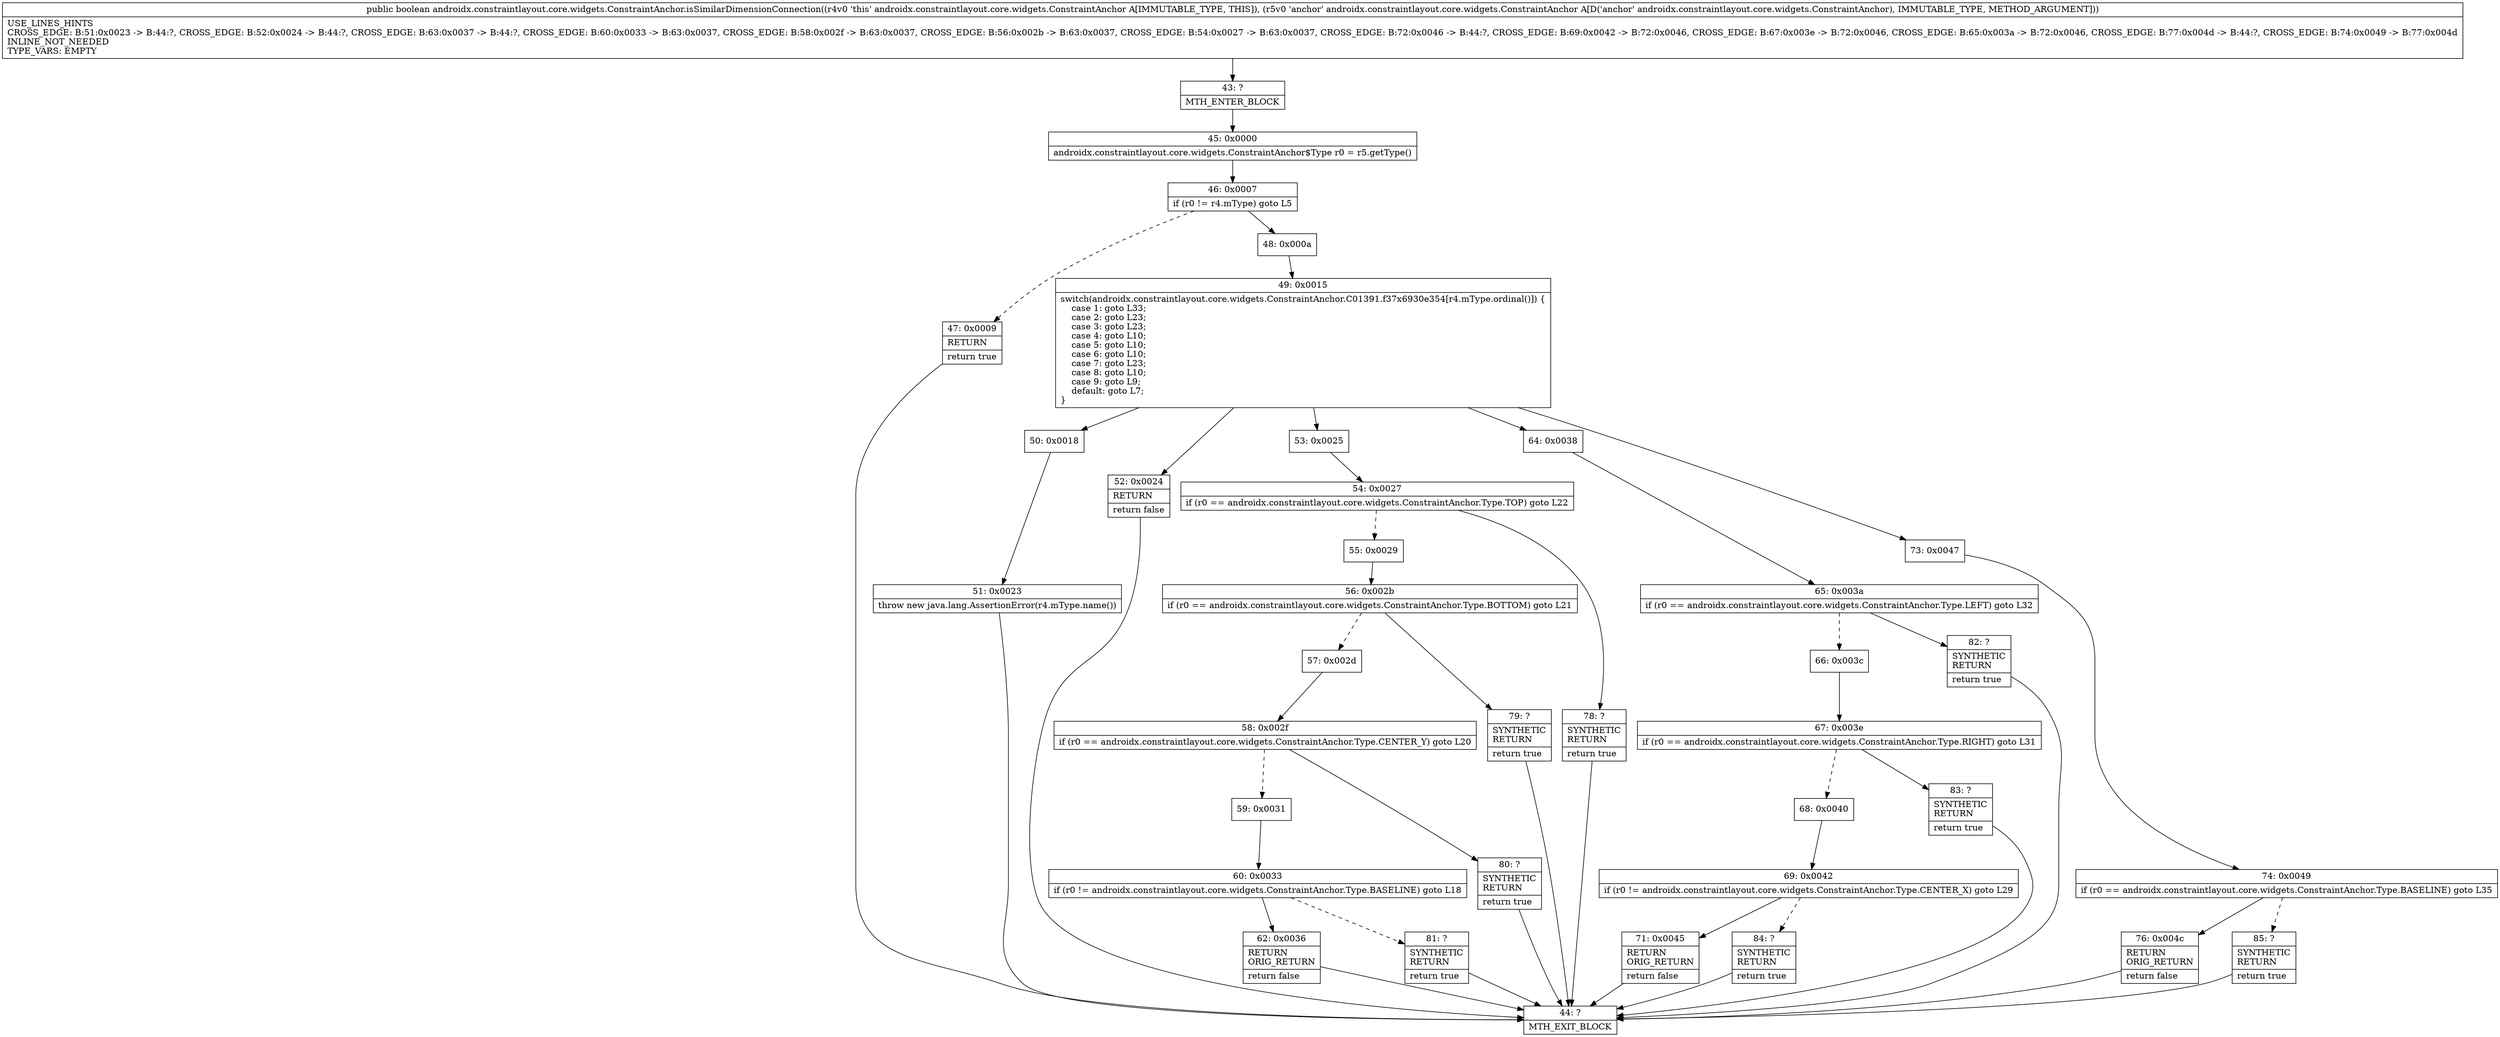 digraph "CFG forandroidx.constraintlayout.core.widgets.ConstraintAnchor.isSimilarDimensionConnection(Landroidx\/constraintlayout\/core\/widgets\/ConstraintAnchor;)Z" {
Node_43 [shape=record,label="{43\:\ ?|MTH_ENTER_BLOCK\l}"];
Node_45 [shape=record,label="{45\:\ 0x0000|androidx.constraintlayout.core.widgets.ConstraintAnchor$Type r0 = r5.getType()\l}"];
Node_46 [shape=record,label="{46\:\ 0x0007|if (r0 != r4.mType) goto L5\l}"];
Node_47 [shape=record,label="{47\:\ 0x0009|RETURN\l|return true\l}"];
Node_44 [shape=record,label="{44\:\ ?|MTH_EXIT_BLOCK\l}"];
Node_48 [shape=record,label="{48\:\ 0x000a}"];
Node_49 [shape=record,label="{49\:\ 0x0015|switch(androidx.constraintlayout.core.widgets.ConstraintAnchor.C01391.f37x6930e354[r4.mType.ordinal()]) \{\l    case 1: goto L33;\l    case 2: goto L23;\l    case 3: goto L23;\l    case 4: goto L10;\l    case 5: goto L10;\l    case 6: goto L10;\l    case 7: goto L23;\l    case 8: goto L10;\l    case 9: goto L9;\l    default: goto L7;\l\}\l}"];
Node_50 [shape=record,label="{50\:\ 0x0018}"];
Node_51 [shape=record,label="{51\:\ 0x0023|throw new java.lang.AssertionError(r4.mType.name())\l}"];
Node_52 [shape=record,label="{52\:\ 0x0024|RETURN\l|return false\l}"];
Node_53 [shape=record,label="{53\:\ 0x0025}"];
Node_54 [shape=record,label="{54\:\ 0x0027|if (r0 == androidx.constraintlayout.core.widgets.ConstraintAnchor.Type.TOP) goto L22\l}"];
Node_55 [shape=record,label="{55\:\ 0x0029}"];
Node_56 [shape=record,label="{56\:\ 0x002b|if (r0 == androidx.constraintlayout.core.widgets.ConstraintAnchor.Type.BOTTOM) goto L21\l}"];
Node_57 [shape=record,label="{57\:\ 0x002d}"];
Node_58 [shape=record,label="{58\:\ 0x002f|if (r0 == androidx.constraintlayout.core.widgets.ConstraintAnchor.Type.CENTER_Y) goto L20\l}"];
Node_59 [shape=record,label="{59\:\ 0x0031}"];
Node_60 [shape=record,label="{60\:\ 0x0033|if (r0 != androidx.constraintlayout.core.widgets.ConstraintAnchor.Type.BASELINE) goto L18\l}"];
Node_62 [shape=record,label="{62\:\ 0x0036|RETURN\lORIG_RETURN\l|return false\l}"];
Node_81 [shape=record,label="{81\:\ ?|SYNTHETIC\lRETURN\l|return true\l}"];
Node_80 [shape=record,label="{80\:\ ?|SYNTHETIC\lRETURN\l|return true\l}"];
Node_79 [shape=record,label="{79\:\ ?|SYNTHETIC\lRETURN\l|return true\l}"];
Node_78 [shape=record,label="{78\:\ ?|SYNTHETIC\lRETURN\l|return true\l}"];
Node_64 [shape=record,label="{64\:\ 0x0038}"];
Node_65 [shape=record,label="{65\:\ 0x003a|if (r0 == androidx.constraintlayout.core.widgets.ConstraintAnchor.Type.LEFT) goto L32\l}"];
Node_66 [shape=record,label="{66\:\ 0x003c}"];
Node_67 [shape=record,label="{67\:\ 0x003e|if (r0 == androidx.constraintlayout.core.widgets.ConstraintAnchor.Type.RIGHT) goto L31\l}"];
Node_68 [shape=record,label="{68\:\ 0x0040}"];
Node_69 [shape=record,label="{69\:\ 0x0042|if (r0 != androidx.constraintlayout.core.widgets.ConstraintAnchor.Type.CENTER_X) goto L29\l}"];
Node_71 [shape=record,label="{71\:\ 0x0045|RETURN\lORIG_RETURN\l|return false\l}"];
Node_84 [shape=record,label="{84\:\ ?|SYNTHETIC\lRETURN\l|return true\l}"];
Node_83 [shape=record,label="{83\:\ ?|SYNTHETIC\lRETURN\l|return true\l}"];
Node_82 [shape=record,label="{82\:\ ?|SYNTHETIC\lRETURN\l|return true\l}"];
Node_73 [shape=record,label="{73\:\ 0x0047}"];
Node_74 [shape=record,label="{74\:\ 0x0049|if (r0 == androidx.constraintlayout.core.widgets.ConstraintAnchor.Type.BASELINE) goto L35\l}"];
Node_76 [shape=record,label="{76\:\ 0x004c|RETURN\lORIG_RETURN\l|return false\l}"];
Node_85 [shape=record,label="{85\:\ ?|SYNTHETIC\lRETURN\l|return true\l}"];
MethodNode[shape=record,label="{public boolean androidx.constraintlayout.core.widgets.ConstraintAnchor.isSimilarDimensionConnection((r4v0 'this' androidx.constraintlayout.core.widgets.ConstraintAnchor A[IMMUTABLE_TYPE, THIS]), (r5v0 'anchor' androidx.constraintlayout.core.widgets.ConstraintAnchor A[D('anchor' androidx.constraintlayout.core.widgets.ConstraintAnchor), IMMUTABLE_TYPE, METHOD_ARGUMENT]))  | USE_LINES_HINTS\lCROSS_EDGE: B:51:0x0023 \-\> B:44:?, CROSS_EDGE: B:52:0x0024 \-\> B:44:?, CROSS_EDGE: B:63:0x0037 \-\> B:44:?, CROSS_EDGE: B:60:0x0033 \-\> B:63:0x0037, CROSS_EDGE: B:58:0x002f \-\> B:63:0x0037, CROSS_EDGE: B:56:0x002b \-\> B:63:0x0037, CROSS_EDGE: B:54:0x0027 \-\> B:63:0x0037, CROSS_EDGE: B:72:0x0046 \-\> B:44:?, CROSS_EDGE: B:69:0x0042 \-\> B:72:0x0046, CROSS_EDGE: B:67:0x003e \-\> B:72:0x0046, CROSS_EDGE: B:65:0x003a \-\> B:72:0x0046, CROSS_EDGE: B:77:0x004d \-\> B:44:?, CROSS_EDGE: B:74:0x0049 \-\> B:77:0x004d\lINLINE_NOT_NEEDED\lTYPE_VARS: EMPTY\l}"];
MethodNode -> Node_43;Node_43 -> Node_45;
Node_45 -> Node_46;
Node_46 -> Node_47[style=dashed];
Node_46 -> Node_48;
Node_47 -> Node_44;
Node_48 -> Node_49;
Node_49 -> Node_50;
Node_49 -> Node_52;
Node_49 -> Node_53;
Node_49 -> Node_64;
Node_49 -> Node_73;
Node_50 -> Node_51;
Node_51 -> Node_44;
Node_52 -> Node_44;
Node_53 -> Node_54;
Node_54 -> Node_55[style=dashed];
Node_54 -> Node_78;
Node_55 -> Node_56;
Node_56 -> Node_57[style=dashed];
Node_56 -> Node_79;
Node_57 -> Node_58;
Node_58 -> Node_59[style=dashed];
Node_58 -> Node_80;
Node_59 -> Node_60;
Node_60 -> Node_62;
Node_60 -> Node_81[style=dashed];
Node_62 -> Node_44;
Node_81 -> Node_44;
Node_80 -> Node_44;
Node_79 -> Node_44;
Node_78 -> Node_44;
Node_64 -> Node_65;
Node_65 -> Node_66[style=dashed];
Node_65 -> Node_82;
Node_66 -> Node_67;
Node_67 -> Node_68[style=dashed];
Node_67 -> Node_83;
Node_68 -> Node_69;
Node_69 -> Node_71;
Node_69 -> Node_84[style=dashed];
Node_71 -> Node_44;
Node_84 -> Node_44;
Node_83 -> Node_44;
Node_82 -> Node_44;
Node_73 -> Node_74;
Node_74 -> Node_76;
Node_74 -> Node_85[style=dashed];
Node_76 -> Node_44;
Node_85 -> Node_44;
}


